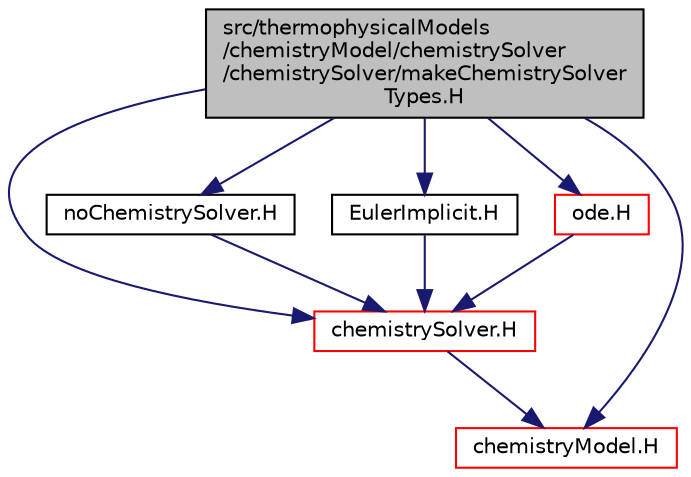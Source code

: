 digraph "src/thermophysicalModels/chemistryModel/chemistrySolver/chemistrySolver/makeChemistrySolverTypes.H"
{
  bgcolor="transparent";
  edge [fontname="Helvetica",fontsize="10",labelfontname="Helvetica",labelfontsize="10"];
  node [fontname="Helvetica",fontsize="10",shape=record];
  Node1 [label="src/thermophysicalModels\l/chemistryModel/chemistrySolver\l/chemistrySolver/makeChemistrySolver\lTypes.H",height=0.2,width=0.4,color="black", fillcolor="grey75", style="filled", fontcolor="black"];
  Node1 -> Node2 [color="midnightblue",fontsize="10",style="solid",fontname="Helvetica"];
  Node2 [label="chemistrySolver.H",height=0.2,width=0.4,color="red",URL="$a09971.html"];
  Node2 -> Node3 [color="midnightblue",fontsize="10",style="solid",fontname="Helvetica"];
  Node3 [label="chemistryModel.H",height=0.2,width=0.4,color="red",URL="$a09959.html"];
  Node1 -> Node3 [color="midnightblue",fontsize="10",style="solid",fontname="Helvetica"];
  Node1 -> Node4 [color="midnightblue",fontsize="10",style="solid",fontname="Helvetica"];
  Node4 [label="noChemistrySolver.H",height=0.2,width=0.4,color="black",URL="$a09977.html"];
  Node4 -> Node2 [color="midnightblue",fontsize="10",style="solid",fontname="Helvetica"];
  Node1 -> Node5 [color="midnightblue",fontsize="10",style="solid",fontname="Helvetica"];
  Node5 [label="EulerImplicit.H",height=0.2,width=0.4,color="black",URL="$a09975.html"];
  Node5 -> Node2 [color="midnightblue",fontsize="10",style="solid",fontname="Helvetica"];
  Node1 -> Node6 [color="midnightblue",fontsize="10",style="solid",fontname="Helvetica"];
  Node6 [label="ode.H",height=0.2,width=0.4,color="red",URL="$a09979.html"];
  Node6 -> Node2 [color="midnightblue",fontsize="10",style="solid",fontname="Helvetica"];
}
